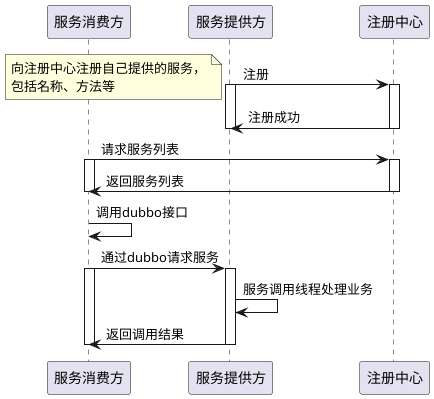 @startuml
participant Consumer as "服务消费方"
participant Provider as "服务提供方"
participant Registry as "注册中心" 


Provider -> Registry: 注册
activate Provider
activate Registry
note left
向注册中心注册自己提供的服务，
包括名称、方法等
end note
Registry -> Provider: 注册成功
deactivate Provider
deactivate Registry

Consumer -> Registry: 请求服务列表
activate Consumer
activate Registry
Registry -> Consumer: 返回服务列表
deactivate Consumer
deactivate Registry

Consumer -> Consumer : 调用dubbo接口

Consumer -> Provider : 通过dubbo请求服务
activate Consumer
activate Provider
Provider -> Provider: 服务调用线程处理业务
Provider -> Consumer : 返回调用结果
deactivate Provider
deactivate Consumer
@enduml